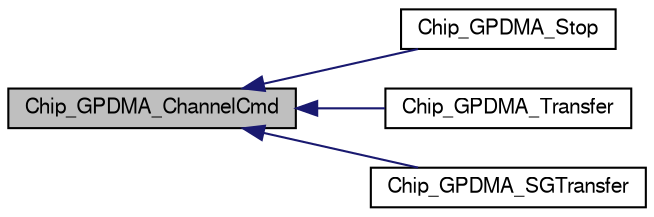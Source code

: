 digraph "Chip_GPDMA_ChannelCmd"
{
  edge [fontname="FreeSans",fontsize="10",labelfontname="FreeSans",labelfontsize="10"];
  node [fontname="FreeSans",fontsize="10",shape=record];
  rankdir="LR";
  Node1 [label="Chip_GPDMA_ChannelCmd",height=0.2,width=0.4,color="black", fillcolor="grey75", style="filled", fontcolor="black"];
  Node1 -> Node2 [dir="back",color="midnightblue",fontsize="10",style="solid"];
  Node2 [label="Chip_GPDMA_Stop",height=0.2,width=0.4,color="black", fillcolor="white", style="filled",URL="$group__GPDMA__17XX__40XX.html#gafa887387f85205ecacc3220700b49d0d",tooltip="Stop a stream DMA transfer. "];
  Node1 -> Node3 [dir="back",color="midnightblue",fontsize="10",style="solid"];
  Node3 [label="Chip_GPDMA_Transfer",height=0.2,width=0.4,color="black", fillcolor="white", style="filled",URL="$group__GPDMA__17XX__40XX.html#ga53a4dbf10ce59c17b0dd2284fa635580",tooltip="Do a DMA transfer M2M, M2P,P2M or P2P. "];
  Node1 -> Node4 [dir="back",color="midnightblue",fontsize="10",style="solid"];
  Node4 [label="Chip_GPDMA_SGTransfer",height=0.2,width=0.4,color="black", fillcolor="white", style="filled",URL="$group__GPDMA__17XX__40XX.html#ga6a2f7c7238f4288cb73baec79c3e38a7",tooltip="Do a DMA transfer using linked list of descriptors. "];
}
